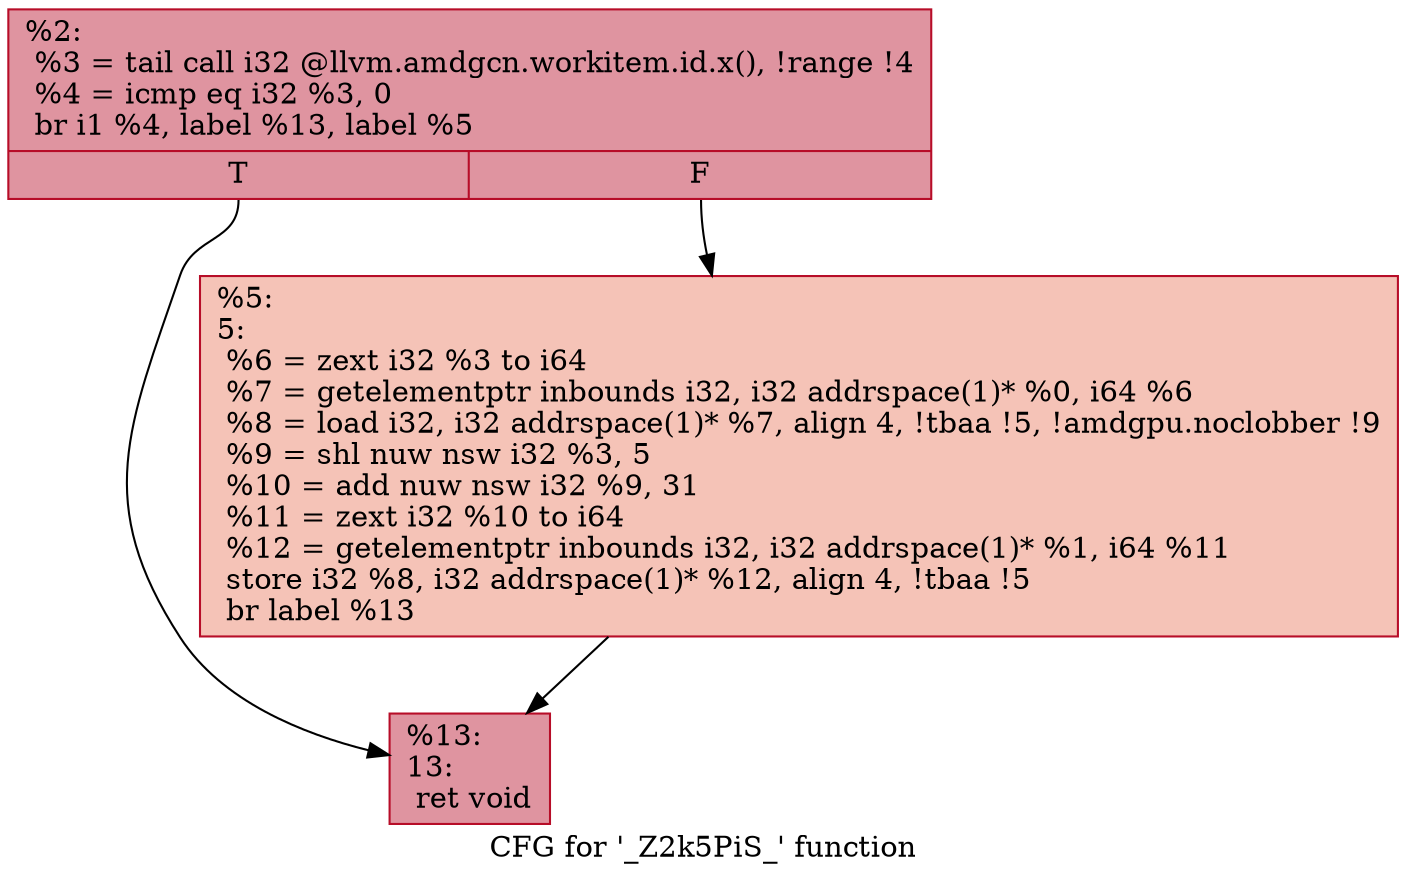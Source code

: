 digraph "CFG for '_Z2k5PiS_' function" {
	label="CFG for '_Z2k5PiS_' function";

	Node0x5c64ca0 [shape=record,color="#b70d28ff", style=filled, fillcolor="#b70d2870",label="{%2:\l  %3 = tail call i32 @llvm.amdgcn.workitem.id.x(), !range !4\l  %4 = icmp eq i32 %3, 0\l  br i1 %4, label %13, label %5\l|{<s0>T|<s1>F}}"];
	Node0x5c64ca0:s0 -> Node0x5c66160;
	Node0x5c64ca0:s1 -> Node0x5c661f0;
	Node0x5c661f0 [shape=record,color="#b70d28ff", style=filled, fillcolor="#e8765c70",label="{%5:\l5:                                                \l  %6 = zext i32 %3 to i64\l  %7 = getelementptr inbounds i32, i32 addrspace(1)* %0, i64 %6\l  %8 = load i32, i32 addrspace(1)* %7, align 4, !tbaa !5, !amdgpu.noclobber !9\l  %9 = shl nuw nsw i32 %3, 5\l  %10 = add nuw nsw i32 %9, 31\l  %11 = zext i32 %10 to i64\l  %12 = getelementptr inbounds i32, i32 addrspace(1)* %1, i64 %11\l  store i32 %8, i32 addrspace(1)* %12, align 4, !tbaa !5\l  br label %13\l}"];
	Node0x5c661f0 -> Node0x5c66160;
	Node0x5c66160 [shape=record,color="#b70d28ff", style=filled, fillcolor="#b70d2870",label="{%13:\l13:                                               \l  ret void\l}"];
}
